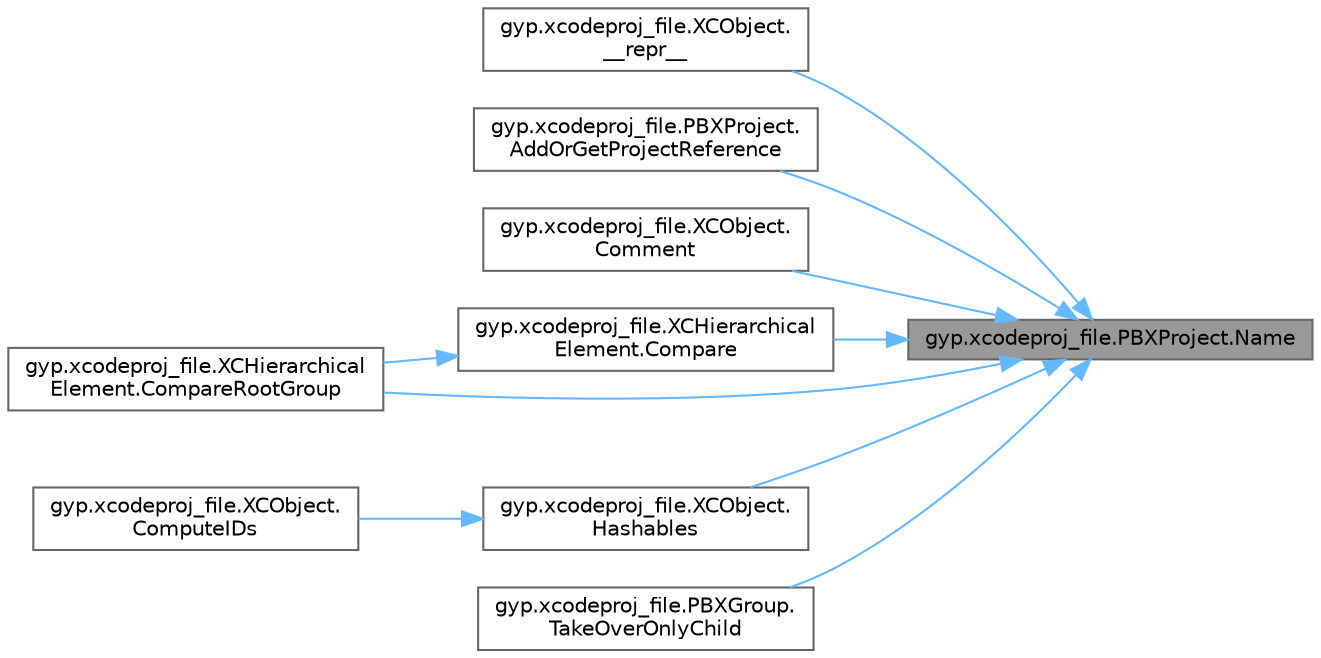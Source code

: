 digraph "gyp.xcodeproj_file.PBXProject.Name"
{
 // LATEX_PDF_SIZE
  bgcolor="transparent";
  edge [fontname=Helvetica,fontsize=10,labelfontname=Helvetica,labelfontsize=10];
  node [fontname=Helvetica,fontsize=10,shape=box,height=0.2,width=0.4];
  rankdir="RL";
  Node1 [id="Node000001",label="gyp.xcodeproj_file.PBXProject.Name",height=0.2,width=0.4,color="gray40", fillcolor="grey60", style="filled", fontcolor="black",tooltip=" "];
  Node1 -> Node2 [id="edge1_Node000001_Node000002",dir="back",color="steelblue1",style="solid",tooltip=" "];
  Node2 [id="Node000002",label="gyp.xcodeproj_file.XCObject.\l__repr__",height=0.2,width=0.4,color="grey40", fillcolor="white", style="filled",URL="$classgyp_1_1xcodeproj__file_1_1_x_c_object.html#a26e33b4f13aacefc06cd3f6373351ad4",tooltip=" "];
  Node1 -> Node3 [id="edge2_Node000001_Node000003",dir="back",color="steelblue1",style="solid",tooltip=" "];
  Node3 [id="Node000003",label="gyp.xcodeproj_file.PBXProject.\lAddOrGetProjectReference",height=0.2,width=0.4,color="grey40", fillcolor="white", style="filled",URL="$classgyp_1_1xcodeproj__file_1_1_p_b_x_project.html#a2081dda922308e61937fdd4d3b260f2f",tooltip=" "];
  Node1 -> Node4 [id="edge3_Node000001_Node000004",dir="back",color="steelblue1",style="solid",tooltip=" "];
  Node4 [id="Node000004",label="gyp.xcodeproj_file.XCObject.\lComment",height=0.2,width=0.4,color="grey40", fillcolor="white", style="filled",URL="$classgyp_1_1xcodeproj__file_1_1_x_c_object.html#a0f8ef76d6ff6c34cf1c96b5aefb24d1e",tooltip=" "];
  Node1 -> Node5 [id="edge4_Node000001_Node000005",dir="back",color="steelblue1",style="solid",tooltip=" "];
  Node5 [id="Node000005",label="gyp.xcodeproj_file.XCHierarchical\lElement.Compare",height=0.2,width=0.4,color="grey40", fillcolor="white", style="filled",URL="$classgyp_1_1xcodeproj__file_1_1_x_c_hierarchical_element.html#a550fbbd9fefe49aabd22e771250860f9",tooltip=" "];
  Node5 -> Node6 [id="edge5_Node000005_Node000006",dir="back",color="steelblue1",style="solid",tooltip=" "];
  Node6 [id="Node000006",label="gyp.xcodeproj_file.XCHierarchical\lElement.CompareRootGroup",height=0.2,width=0.4,color="grey40", fillcolor="white", style="filled",URL="$classgyp_1_1xcodeproj__file_1_1_x_c_hierarchical_element.html#a4d618163fecc59383b87aa0e54f86777",tooltip=" "];
  Node1 -> Node6 [id="edge6_Node000001_Node000006",dir="back",color="steelblue1",style="solid",tooltip=" "];
  Node1 -> Node7 [id="edge7_Node000001_Node000007",dir="back",color="steelblue1",style="solid",tooltip=" "];
  Node7 [id="Node000007",label="gyp.xcodeproj_file.XCObject.\lHashables",height=0.2,width=0.4,color="grey40", fillcolor="white", style="filled",URL="$classgyp_1_1xcodeproj__file_1_1_x_c_object.html#a6f5b9fd6581680a031110d60f9fe10cf",tooltip=" "];
  Node7 -> Node8 [id="edge8_Node000007_Node000008",dir="back",color="steelblue1",style="solid",tooltip=" "];
  Node8 [id="Node000008",label="gyp.xcodeproj_file.XCObject.\lComputeIDs",height=0.2,width=0.4,color="grey40", fillcolor="white", style="filled",URL="$classgyp_1_1xcodeproj__file_1_1_x_c_object.html#a56d6cbe1b0d0efb60ae3d6bfb68e11e6",tooltip=" "];
  Node1 -> Node9 [id="edge9_Node000001_Node000009",dir="back",color="steelblue1",style="solid",tooltip=" "];
  Node9 [id="Node000009",label="gyp.xcodeproj_file.PBXGroup.\lTakeOverOnlyChild",height=0.2,width=0.4,color="grey40", fillcolor="white", style="filled",URL="$classgyp_1_1xcodeproj__file_1_1_p_b_x_group.html#a692168d0154a14c6baaab239548130e1",tooltip=" "];
}
